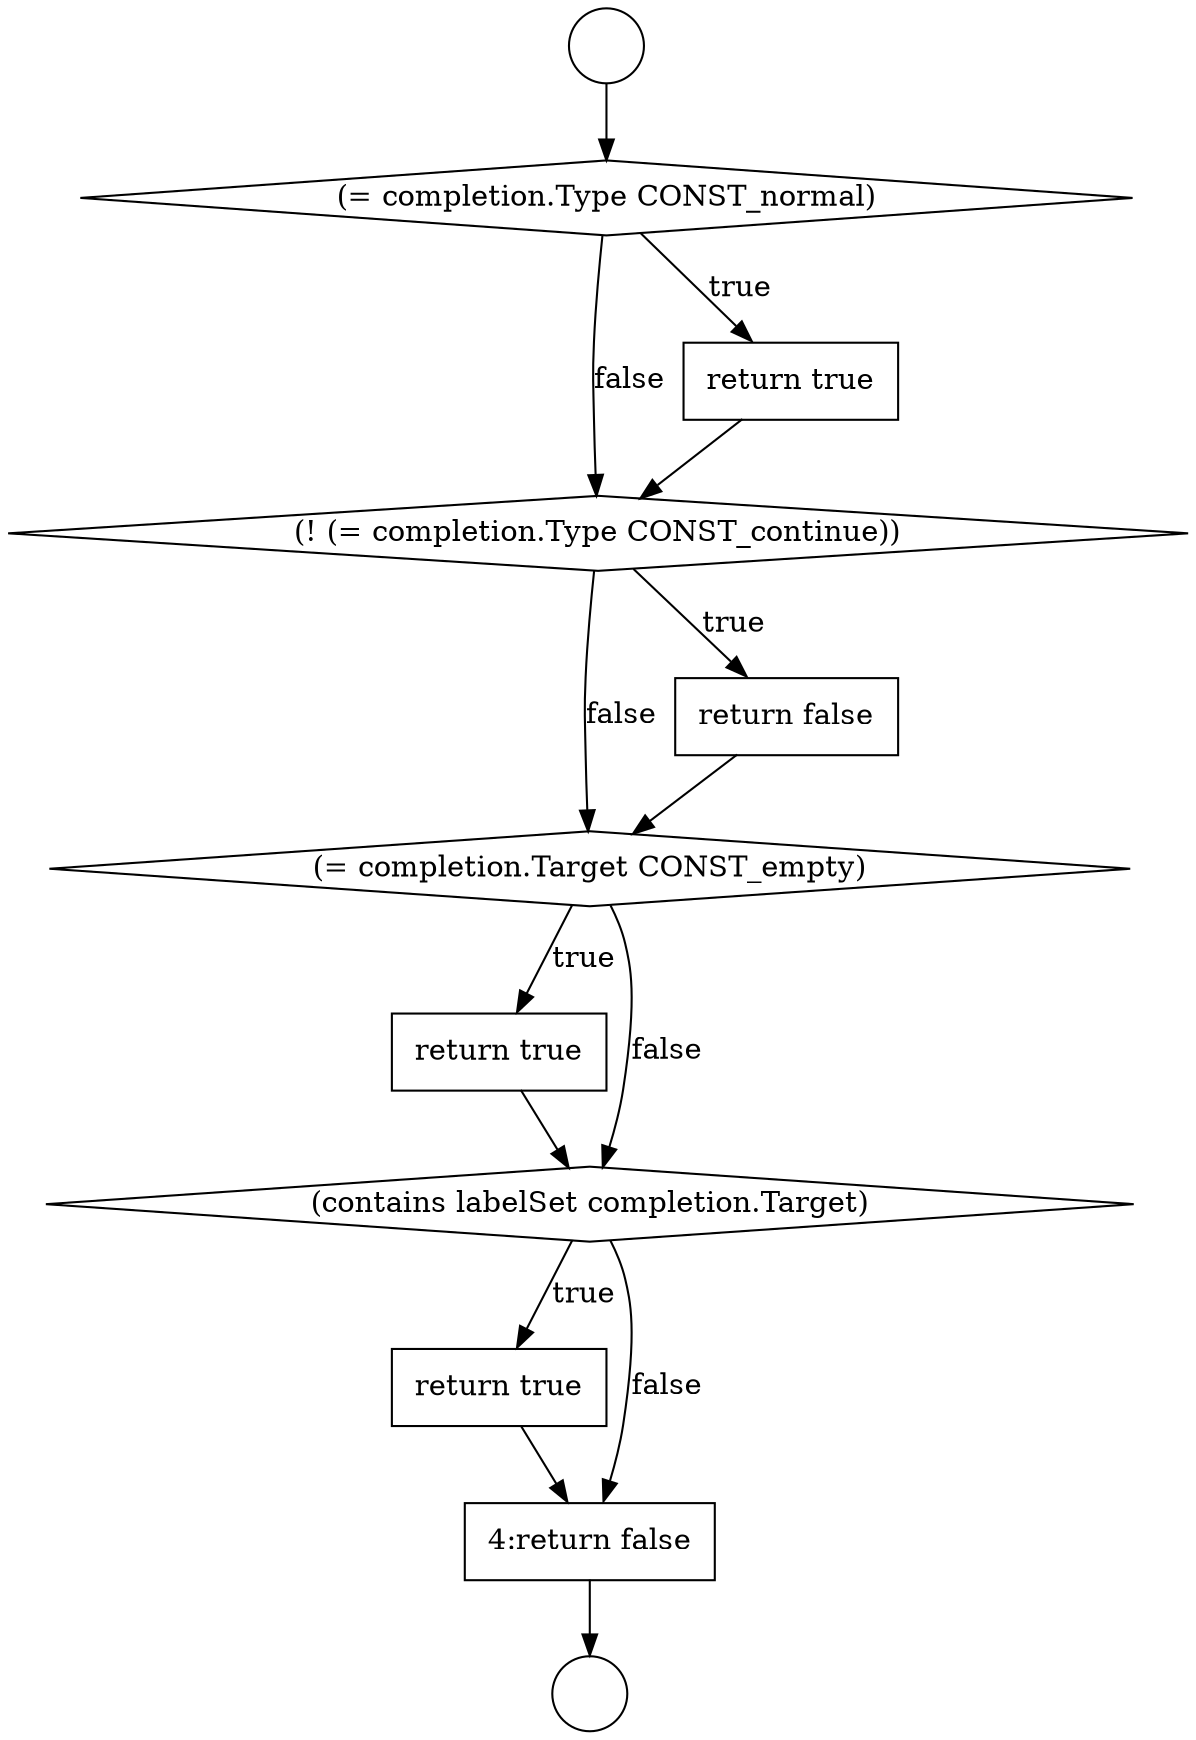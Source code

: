 digraph {
  node6534 [shape=none, margin=0, label=<<font color="black">
    <table border="0" cellborder="1" cellspacing="0" cellpadding="10">
      <tr><td align="left">return true</td></tr>
    </table>
  </font>> color="black" fillcolor="white" style=filled]
  node6529 [shape=diamond, label=<<font color="black">(= completion.Type CONST_normal)</font>> color="black" fillcolor="white" style=filled]
  node6528 [shape=circle label=" " color="black" fillcolor="white" style=filled]
  node6533 [shape=diamond, label=<<font color="black">(= completion.Target CONST_empty)</font>> color="black" fillcolor="white" style=filled]
  node6532 [shape=none, margin=0, label=<<font color="black">
    <table border="0" cellborder="1" cellspacing="0" cellpadding="10">
      <tr><td align="left">return false</td></tr>
    </table>
  </font>> color="black" fillcolor="white" style=filled]
  node6531 [shape=diamond, label=<<font color="black">(! (= completion.Type CONST_continue))</font>> color="black" fillcolor="white" style=filled]
  node6536 [shape=none, margin=0, label=<<font color="black">
    <table border="0" cellborder="1" cellspacing="0" cellpadding="10">
      <tr><td align="left">return true</td></tr>
    </table>
  </font>> color="black" fillcolor="white" style=filled]
  node6530 [shape=none, margin=0, label=<<font color="black">
    <table border="0" cellborder="1" cellspacing="0" cellpadding="10">
      <tr><td align="left">return true</td></tr>
    </table>
  </font>> color="black" fillcolor="white" style=filled]
  node6527 [shape=circle label=" " color="black" fillcolor="white" style=filled]
  node6535 [shape=diamond, label=<<font color="black">(contains labelSet completion.Target)</font>> color="black" fillcolor="white" style=filled]
  node6537 [shape=none, margin=0, label=<<font color="black">
    <table border="0" cellborder="1" cellspacing="0" cellpadding="10">
      <tr><td align="left">4:return false</td></tr>
    </table>
  </font>> color="black" fillcolor="white" style=filled]
  node6536 -> node6537 [ color="black"]
  node6535 -> node6536 [label=<<font color="black">true</font>> color="black"]
  node6535 -> node6537 [label=<<font color="black">false</font>> color="black"]
  node6534 -> node6535 [ color="black"]
  node6529 -> node6530 [label=<<font color="black">true</font>> color="black"]
  node6529 -> node6531 [label=<<font color="black">false</font>> color="black"]
  node6531 -> node6532 [label=<<font color="black">true</font>> color="black"]
  node6531 -> node6533 [label=<<font color="black">false</font>> color="black"]
  node6527 -> node6529 [ color="black"]
  node6530 -> node6531 [ color="black"]
  node6537 -> node6528 [ color="black"]
  node6532 -> node6533 [ color="black"]
  node6533 -> node6534 [label=<<font color="black">true</font>> color="black"]
  node6533 -> node6535 [label=<<font color="black">false</font>> color="black"]
}

